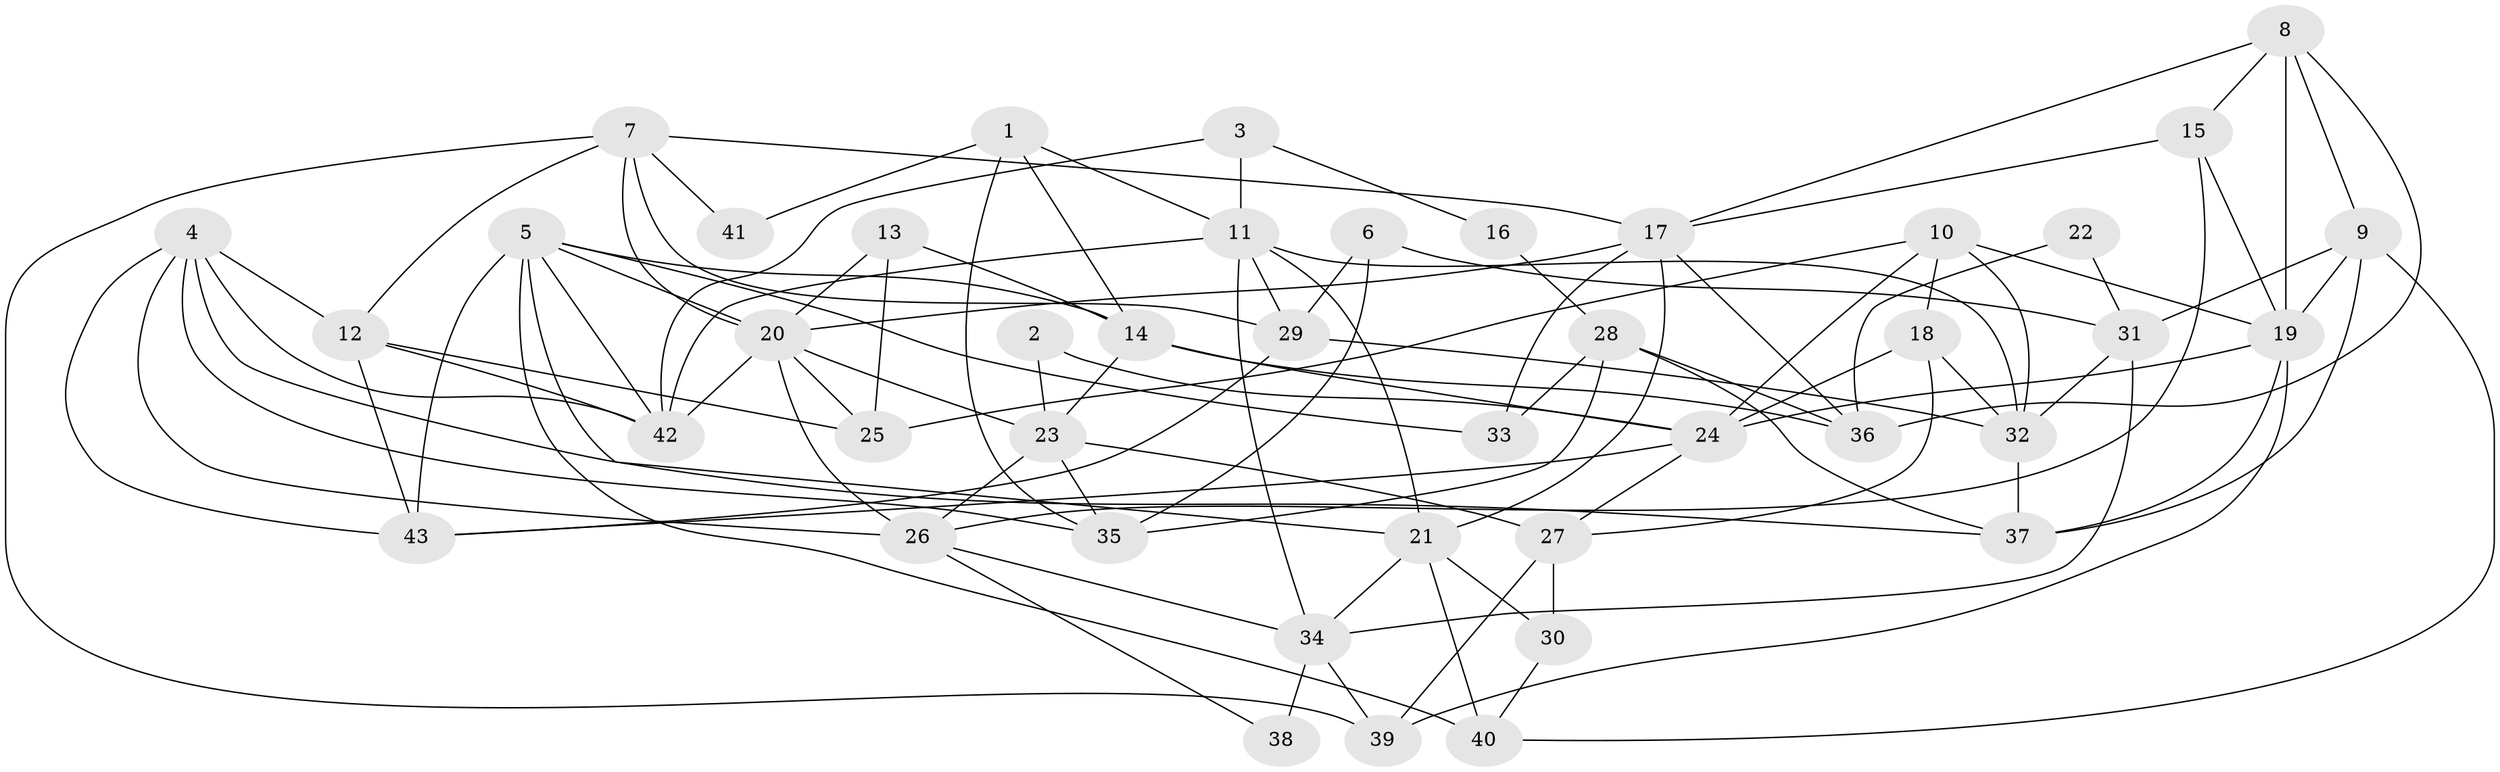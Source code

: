 // original degree distribution, {6: 0.09859154929577464, 5: 0.19718309859154928, 4: 0.3380281690140845, 3: 0.2676056338028169, 2: 0.08450704225352113, 7: 0.014084507042253521}
// Generated by graph-tools (version 1.1) at 2025/37/03/04/25 23:37:11]
// undirected, 43 vertices, 103 edges
graph export_dot {
  node [color=gray90,style=filled];
  1;
  2;
  3;
  4;
  5;
  6;
  7;
  8;
  9;
  10;
  11;
  12;
  13;
  14;
  15;
  16;
  17;
  18;
  19;
  20;
  21;
  22;
  23;
  24;
  25;
  26;
  27;
  28;
  29;
  30;
  31;
  32;
  33;
  34;
  35;
  36;
  37;
  38;
  39;
  40;
  41;
  42;
  43;
  1 -- 11 [weight=1.0];
  1 -- 14 [weight=1.0];
  1 -- 35 [weight=1.0];
  1 -- 41 [weight=1.0];
  2 -- 23 [weight=1.0];
  2 -- 24 [weight=1.0];
  3 -- 11 [weight=2.0];
  3 -- 16 [weight=1.0];
  3 -- 42 [weight=1.0];
  4 -- 12 [weight=1.0];
  4 -- 26 [weight=1.0];
  4 -- 35 [weight=1.0];
  4 -- 37 [weight=1.0];
  4 -- 42 [weight=1.0];
  4 -- 43 [weight=1.0];
  5 -- 14 [weight=1.0];
  5 -- 20 [weight=1.0];
  5 -- 21 [weight=1.0];
  5 -- 33 [weight=1.0];
  5 -- 40 [weight=1.0];
  5 -- 42 [weight=1.0];
  5 -- 43 [weight=1.0];
  6 -- 29 [weight=1.0];
  6 -- 31 [weight=1.0];
  6 -- 35 [weight=1.0];
  7 -- 12 [weight=1.0];
  7 -- 17 [weight=1.0];
  7 -- 20 [weight=1.0];
  7 -- 29 [weight=1.0];
  7 -- 39 [weight=1.0];
  7 -- 41 [weight=1.0];
  8 -- 9 [weight=1.0];
  8 -- 15 [weight=1.0];
  8 -- 17 [weight=1.0];
  8 -- 19 [weight=1.0];
  8 -- 36 [weight=1.0];
  9 -- 19 [weight=1.0];
  9 -- 31 [weight=1.0];
  9 -- 37 [weight=1.0];
  9 -- 40 [weight=1.0];
  10 -- 18 [weight=1.0];
  10 -- 19 [weight=2.0];
  10 -- 24 [weight=1.0];
  10 -- 25 [weight=1.0];
  10 -- 32 [weight=1.0];
  11 -- 21 [weight=1.0];
  11 -- 29 [weight=1.0];
  11 -- 32 [weight=1.0];
  11 -- 34 [weight=1.0];
  11 -- 42 [weight=1.0];
  12 -- 25 [weight=1.0];
  12 -- 42 [weight=1.0];
  12 -- 43 [weight=1.0];
  13 -- 14 [weight=1.0];
  13 -- 20 [weight=1.0];
  13 -- 25 [weight=1.0];
  14 -- 23 [weight=1.0];
  14 -- 24 [weight=1.0];
  14 -- 36 [weight=1.0];
  15 -- 17 [weight=1.0];
  15 -- 19 [weight=1.0];
  15 -- 26 [weight=1.0];
  16 -- 28 [weight=1.0];
  17 -- 20 [weight=2.0];
  17 -- 21 [weight=1.0];
  17 -- 33 [weight=1.0];
  17 -- 36 [weight=1.0];
  18 -- 24 [weight=1.0];
  18 -- 27 [weight=1.0];
  18 -- 32 [weight=2.0];
  19 -- 24 [weight=1.0];
  19 -- 37 [weight=1.0];
  19 -- 39 [weight=1.0];
  20 -- 23 [weight=1.0];
  20 -- 25 [weight=1.0];
  20 -- 26 [weight=1.0];
  20 -- 42 [weight=1.0];
  21 -- 30 [weight=1.0];
  21 -- 34 [weight=1.0];
  21 -- 40 [weight=2.0];
  22 -- 31 [weight=1.0];
  22 -- 36 [weight=1.0];
  23 -- 26 [weight=1.0];
  23 -- 27 [weight=1.0];
  23 -- 35 [weight=1.0];
  24 -- 27 [weight=1.0];
  24 -- 43 [weight=1.0];
  26 -- 34 [weight=1.0];
  26 -- 38 [weight=1.0];
  27 -- 30 [weight=1.0];
  27 -- 39 [weight=1.0];
  28 -- 33 [weight=1.0];
  28 -- 35 [weight=2.0];
  28 -- 36 [weight=1.0];
  28 -- 37 [weight=1.0];
  29 -- 32 [weight=1.0];
  29 -- 43 [weight=1.0];
  30 -- 40 [weight=1.0];
  31 -- 32 [weight=1.0];
  31 -- 34 [weight=2.0];
  32 -- 37 [weight=1.0];
  34 -- 38 [weight=2.0];
  34 -- 39 [weight=1.0];
}
